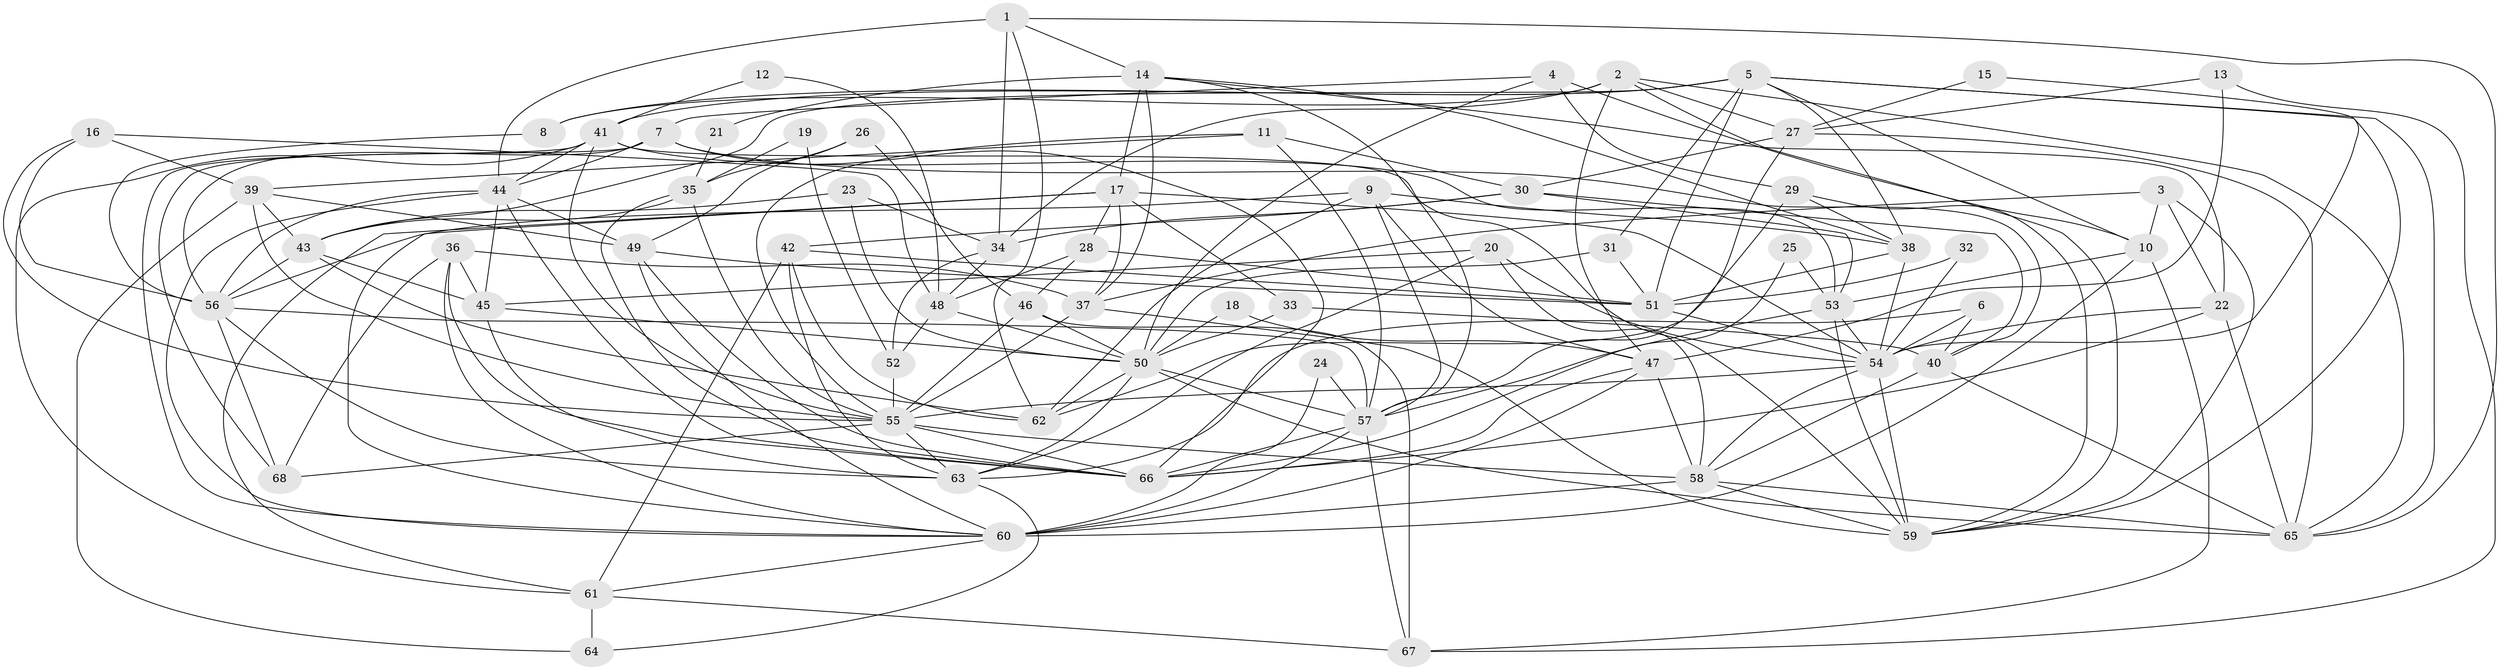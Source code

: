 // original degree distribution, {3: 0.2518518518518518, 4: 0.2962962962962963, 2: 0.14074074074074075, 5: 0.17037037037037037, 6: 0.0962962962962963, 7: 0.022222222222222223, 8: 0.014814814814814815, 10: 0.007407407407407408}
// Generated by graph-tools (version 1.1) at 2025/50/03/09/25 03:50:11]
// undirected, 68 vertices, 193 edges
graph export_dot {
graph [start="1"]
  node [color=gray90,style=filled];
  1;
  2;
  3;
  4;
  5;
  6;
  7;
  8;
  9;
  10;
  11;
  12;
  13;
  14;
  15;
  16;
  17;
  18;
  19;
  20;
  21;
  22;
  23;
  24;
  25;
  26;
  27;
  28;
  29;
  30;
  31;
  32;
  33;
  34;
  35;
  36;
  37;
  38;
  39;
  40;
  41;
  42;
  43;
  44;
  45;
  46;
  47;
  48;
  49;
  50;
  51;
  52;
  53;
  54;
  55;
  56;
  57;
  58;
  59;
  60;
  61;
  62;
  63;
  64;
  65;
  66;
  67;
  68;
  1 -- 14 [weight=1.0];
  1 -- 34 [weight=1.0];
  1 -- 44 [weight=2.0];
  1 -- 62 [weight=1.0];
  1 -- 65 [weight=1.0];
  2 -- 8 [weight=1.0];
  2 -- 27 [weight=1.0];
  2 -- 34 [weight=1.0];
  2 -- 47 [weight=1.0];
  2 -- 59 [weight=1.0];
  2 -- 65 [weight=1.0];
  3 -- 10 [weight=1.0];
  3 -- 22 [weight=1.0];
  3 -- 37 [weight=1.0];
  3 -- 59 [weight=1.0];
  4 -- 7 [weight=1.0];
  4 -- 10 [weight=1.0];
  4 -- 29 [weight=1.0];
  4 -- 50 [weight=1.0];
  5 -- 8 [weight=1.0];
  5 -- 10 [weight=1.0];
  5 -- 31 [weight=1.0];
  5 -- 38 [weight=1.0];
  5 -- 41 [weight=1.0];
  5 -- 43 [weight=1.0];
  5 -- 51 [weight=1.0];
  5 -- 59 [weight=1.0];
  5 -- 65 [weight=1.0];
  6 -- 40 [weight=1.0];
  6 -- 54 [weight=1.0];
  6 -- 63 [weight=1.0];
  7 -- 40 [weight=1.0];
  7 -- 44 [weight=1.0];
  7 -- 56 [weight=1.0];
  7 -- 66 [weight=1.0];
  7 -- 68 [weight=1.0];
  8 -- 56 [weight=1.0];
  9 -- 38 [weight=1.0];
  9 -- 47 [weight=1.0];
  9 -- 56 [weight=1.0];
  9 -- 57 [weight=1.0];
  9 -- 62 [weight=1.0];
  10 -- 53 [weight=1.0];
  10 -- 60 [weight=1.0];
  10 -- 67 [weight=1.0];
  11 -- 30 [weight=1.0];
  11 -- 39 [weight=1.0];
  11 -- 55 [weight=1.0];
  11 -- 57 [weight=1.0];
  12 -- 41 [weight=1.0];
  12 -- 48 [weight=1.0];
  13 -- 27 [weight=1.0];
  13 -- 47 [weight=1.0];
  13 -- 67 [weight=1.0];
  14 -- 17 [weight=1.0];
  14 -- 21 [weight=2.0];
  14 -- 22 [weight=1.0];
  14 -- 37 [weight=1.0];
  14 -- 38 [weight=1.0];
  14 -- 57 [weight=1.0];
  15 -- 27 [weight=1.0];
  15 -- 54 [weight=1.0];
  16 -- 39 [weight=1.0];
  16 -- 48 [weight=1.0];
  16 -- 55 [weight=1.0];
  16 -- 56 [weight=1.0];
  17 -- 28 [weight=1.0];
  17 -- 33 [weight=1.0];
  17 -- 37 [weight=1.0];
  17 -- 54 [weight=1.0];
  17 -- 60 [weight=1.0];
  17 -- 61 [weight=1.0];
  18 -- 47 [weight=1.0];
  18 -- 50 [weight=1.0];
  19 -- 35 [weight=1.0];
  19 -- 52 [weight=1.0];
  20 -- 45 [weight=1.0];
  20 -- 54 [weight=1.0];
  20 -- 58 [weight=1.0];
  20 -- 63 [weight=1.0];
  21 -- 35 [weight=1.0];
  22 -- 54 [weight=1.0];
  22 -- 65 [weight=1.0];
  22 -- 66 [weight=1.0];
  23 -- 34 [weight=1.0];
  23 -- 43 [weight=1.0];
  23 -- 50 [weight=1.0];
  24 -- 57 [weight=1.0];
  24 -- 60 [weight=1.0];
  25 -- 53 [weight=1.0];
  25 -- 66 [weight=1.0];
  26 -- 35 [weight=1.0];
  26 -- 46 [weight=1.0];
  26 -- 49 [weight=1.0];
  27 -- 30 [weight=1.0];
  27 -- 57 [weight=1.0];
  27 -- 65 [weight=1.0];
  28 -- 46 [weight=1.0];
  28 -- 48 [weight=1.0];
  28 -- 51 [weight=1.0];
  29 -- 38 [weight=1.0];
  29 -- 59 [weight=1.0];
  29 -- 62 [weight=1.0];
  30 -- 34 [weight=1.0];
  30 -- 40 [weight=1.0];
  30 -- 42 [weight=1.0];
  30 -- 53 [weight=2.0];
  31 -- 50 [weight=1.0];
  31 -- 51 [weight=1.0];
  32 -- 51 [weight=1.0];
  32 -- 54 [weight=1.0];
  33 -- 40 [weight=1.0];
  33 -- 50 [weight=1.0];
  34 -- 48 [weight=1.0];
  34 -- 52 [weight=1.0];
  35 -- 43 [weight=1.0];
  35 -- 55 [weight=1.0];
  35 -- 66 [weight=1.0];
  36 -- 37 [weight=1.0];
  36 -- 45 [weight=1.0];
  36 -- 60 [weight=1.0];
  36 -- 66 [weight=1.0];
  36 -- 68 [weight=1.0];
  37 -- 55 [weight=1.0];
  37 -- 59 [weight=1.0];
  38 -- 51 [weight=1.0];
  38 -- 54 [weight=1.0];
  39 -- 43 [weight=1.0];
  39 -- 49 [weight=1.0];
  39 -- 55 [weight=1.0];
  39 -- 64 [weight=1.0];
  40 -- 58 [weight=1.0];
  40 -- 65 [weight=1.0];
  41 -- 44 [weight=1.0];
  41 -- 53 [weight=1.0];
  41 -- 55 [weight=1.0];
  41 -- 59 [weight=1.0];
  41 -- 60 [weight=1.0];
  41 -- 61 [weight=1.0];
  42 -- 51 [weight=1.0];
  42 -- 61 [weight=1.0];
  42 -- 62 [weight=1.0];
  42 -- 63 [weight=1.0];
  43 -- 45 [weight=1.0];
  43 -- 56 [weight=1.0];
  43 -- 62 [weight=1.0];
  44 -- 45 [weight=1.0];
  44 -- 49 [weight=1.0];
  44 -- 56 [weight=1.0];
  44 -- 60 [weight=1.0];
  44 -- 66 [weight=1.0];
  45 -- 50 [weight=1.0];
  45 -- 63 [weight=1.0];
  46 -- 50 [weight=1.0];
  46 -- 55 [weight=1.0];
  46 -- 67 [weight=1.0];
  47 -- 58 [weight=1.0];
  47 -- 60 [weight=1.0];
  47 -- 66 [weight=1.0];
  48 -- 50 [weight=1.0];
  48 -- 52 [weight=1.0];
  49 -- 51 [weight=1.0];
  49 -- 60 [weight=1.0];
  49 -- 66 [weight=1.0];
  50 -- 57 [weight=1.0];
  50 -- 62 [weight=1.0];
  50 -- 63 [weight=1.0];
  50 -- 65 [weight=1.0];
  51 -- 54 [weight=1.0];
  52 -- 55 [weight=1.0];
  53 -- 54 [weight=1.0];
  53 -- 57 [weight=1.0];
  53 -- 59 [weight=1.0];
  54 -- 55 [weight=1.0];
  54 -- 58 [weight=2.0];
  54 -- 59 [weight=1.0];
  55 -- 58 [weight=1.0];
  55 -- 63 [weight=1.0];
  55 -- 66 [weight=1.0];
  55 -- 68 [weight=1.0];
  56 -- 57 [weight=1.0];
  56 -- 63 [weight=1.0];
  56 -- 68 [weight=1.0];
  57 -- 60 [weight=2.0];
  57 -- 66 [weight=1.0];
  57 -- 67 [weight=1.0];
  58 -- 59 [weight=1.0];
  58 -- 60 [weight=3.0];
  58 -- 65 [weight=1.0];
  60 -- 61 [weight=1.0];
  61 -- 64 [weight=1.0];
  61 -- 67 [weight=1.0];
  63 -- 64 [weight=1.0];
}
